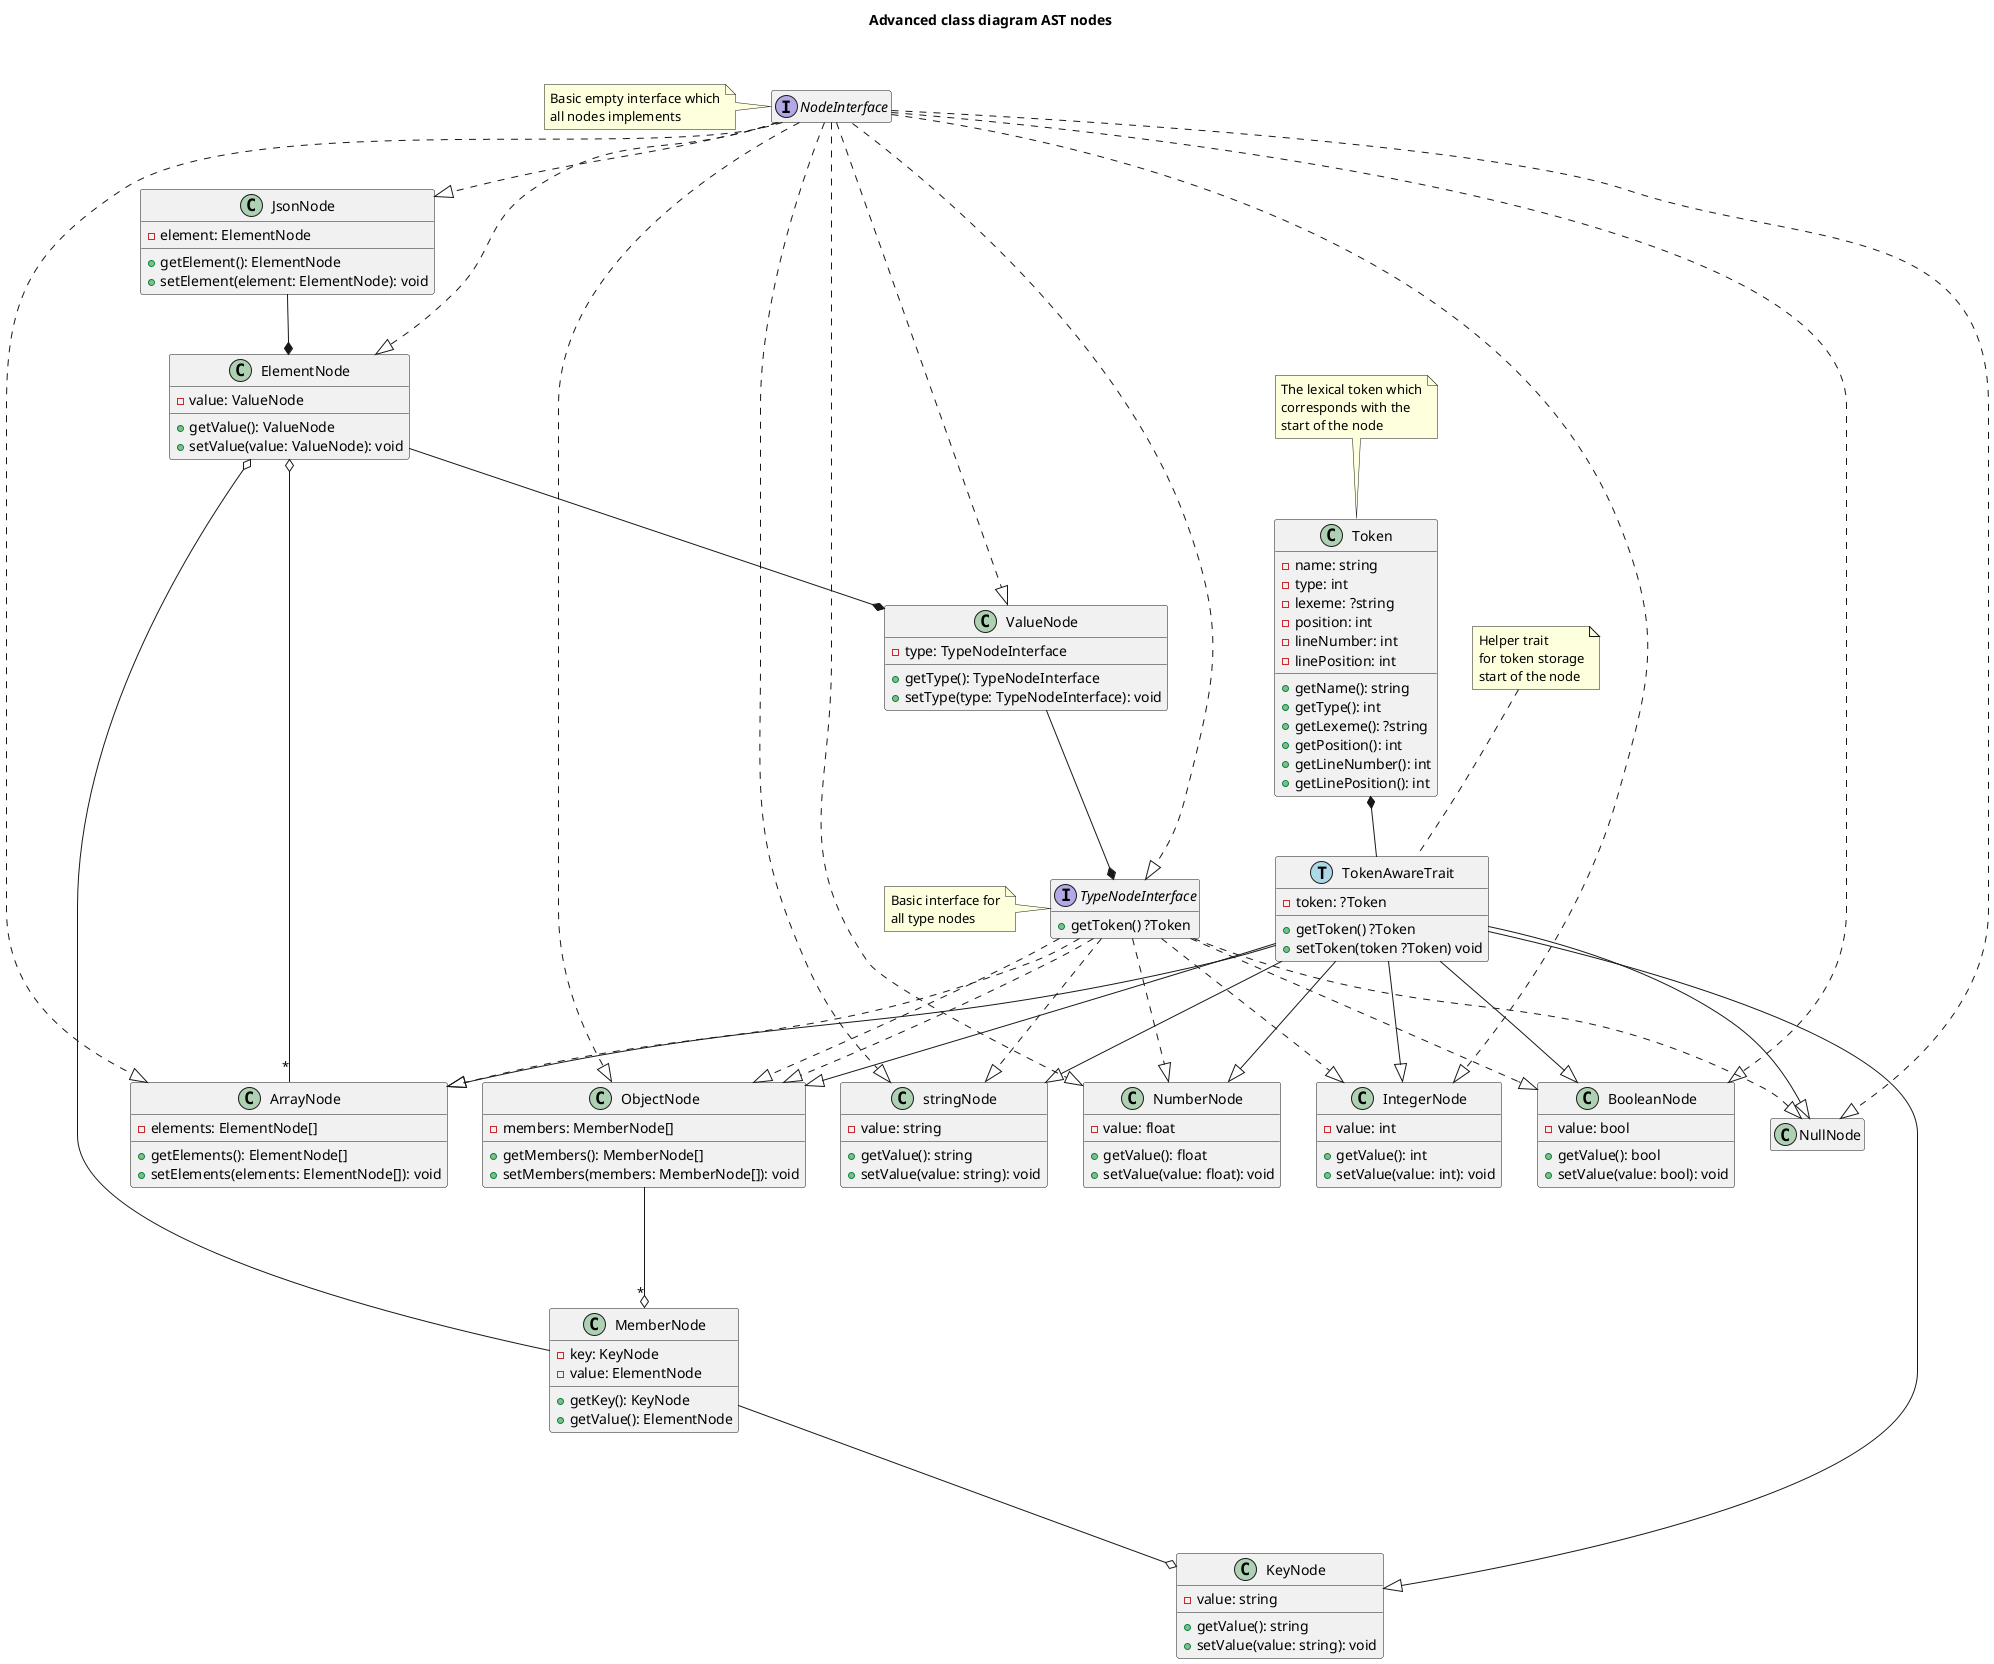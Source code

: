 @startuml

hide empty members

title
Advanced class diagram AST nodes


end title

class TokenAwareTrait << (T,lightblue) >> {
    -token: ?Token
    +getToken() ?Token
    +setToken(token ?Token) void
}

class Token {
    -name: string
    -type: int
    -lexeme: ?string
    -position: int
    -lineNumber: int
    -linePosition: int
    +getName(): string
    +getType(): int
    +getLexeme(): ?string
    +getPosition(): int
    +getLineNumber(): int
    +getLinePosition(): int
}


interface NodeInterface

interface TypeNodeInterface {
    +getToken() ?Token
}

class JsonNode {
    -element: ElementNode
    +getElement(): ElementNode
    +setElement(element: ElementNode): void
}

class ElementNode {
    -value: ValueNode
    +getValue(): ValueNode
    +setValue(value: ValueNode): void
}

class ValueNode {
    -type: TypeNodeInterface
    +getType(): TypeNodeInterface
    +setType(type: TypeNodeInterface): void
}

class ObjectNode {
    -members: MemberNode[]
    +getMembers(): MemberNode[]
    +setMembers(members: MemberNode[]): void
}

class ArrayNode {
    -elements: ElementNode[]
    +getElements(): ElementNode[]
    +setElements(elements: ElementNode[]): void
}

'ArrayNode --|> ElementNode
ElementNode o-- "*" ArrayNode


class stringNode {
    -value: string
    +getValue(): string
    +setValue(value: string): void
}

class NumberNode {
    -value: float
    +getValue(): float
    +setValue(value: float): void
}

class IntegerNode {
    -value: int
    +getValue(): int
    +setValue(value: int): void
}

class BooleanNode {
    -value: bool
    +getValue(): bool
    +setValue(value: bool): void
}

class NullNode

class KeyNode {
    -value: string
    +getValue(): string
    +setValue(value: string): void
}

class MemberNode {
    -key: KeyNode
    -value: ElementNode
    +getKey(): KeyNode
    +getValue(): ElementNode
}

ObjectNode ---o "*" MemberNode
MemberNode ---o KeyNode
'MemberNode ---o ElementNode
ElementNode o--- MemberNode

TokenAwareTrait ---|> ObjectNode
TokenAwareTrait ---|> ArrayNode
TokenAwareTrait ---|> stringNode
TokenAwareTrait ---|> NumberNode
TokenAwareTrait ---|> IntegerNode
TokenAwareTrait ---|> BooleanNode
TokenAwareTrait ---|> NullNode
TokenAwareTrait ---|> KeyNode

NodeInterface ..|> JsonNode
NodeInterface ..|> ElementNode
NodeInterface ..|> ValueNode
NodeInterface ..|> TypeNodeInterface
NodeInterface ..|> ObjectNode
NodeInterface ..|> ArrayNode
NodeInterface ..|> stringNode
NodeInterface ..|> NumberNode
NodeInterface ..|> IntegerNode
NodeInterface ..|> BooleanNode
NodeInterface ..|> NullNode

JsonNode --* ElementNode
ElementNode --* ValueNode
ValueNode --* TypeNodeInterface

TypeNodeInterface ...|> ObjectNode
TypeNodeInterface ...|> ArrayNode
TypeNodeInterface ...|> stringNode
TypeNodeInterface ...|> NumberNode
TypeNodeInterface ...|> IntegerNode
TypeNodeInterface ...|> ObjectNode
TypeNodeInterface ...|> BooleanNode
TypeNodeInterface ...|> NullNode

'ObjectNode <|.. TypeNodeInterface
'ArrayNode <|.. TypeNodeInterface
'stringNode <|.. TypeNodeInterface
'NumberNode <|.. TypeNodeInterface
'IntegerNode <|.. TypeNodeInterface
'ObjectNode <|.. TypeNodeInterface
'BooleanNode <|.. TypeNodeInterface
'NullNode <|.. TypeNodeInterface

'TokenAwareTrait --* Token
Token *-- TokenAwareTrait

note left of NodeInterface
Basic empty interface which
all nodes implements
end note

note left of TypeNodeInterface
Basic interface for
all type nodes
end note

note top of TokenAwareTrait
Helper trait
for token storage
start of the node
end note

note top of Token
The lexical token which
corresponds with the
start of the node
end note

@enduml